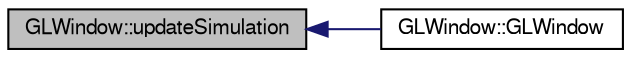 digraph "GLWindow::updateSimulation"
{
  edge [fontname="FreeSans",fontsize="10",labelfontname="FreeSans",labelfontsize="10"];
  node [fontname="FreeSans",fontsize="10",shape=record];
  rankdir="LR";
  Node1 [label="GLWindow::updateSimulation",height=0.2,width=0.4,color="black", fillcolor="grey75", style="filled" fontcolor="black"];
  Node1 -> Node2 [dir="back",color="midnightblue",fontsize="10",style="solid",fontname="FreeSans"];
  Node2 [label="GLWindow::GLWindow",height=0.2,width=0.4,color="black", fillcolor="white", style="filled",URL="$class_g_l_window.html#a8dfc33113be0a86a53ddbea054f75292",tooltip="Constructor for GLWindow. "];
}
